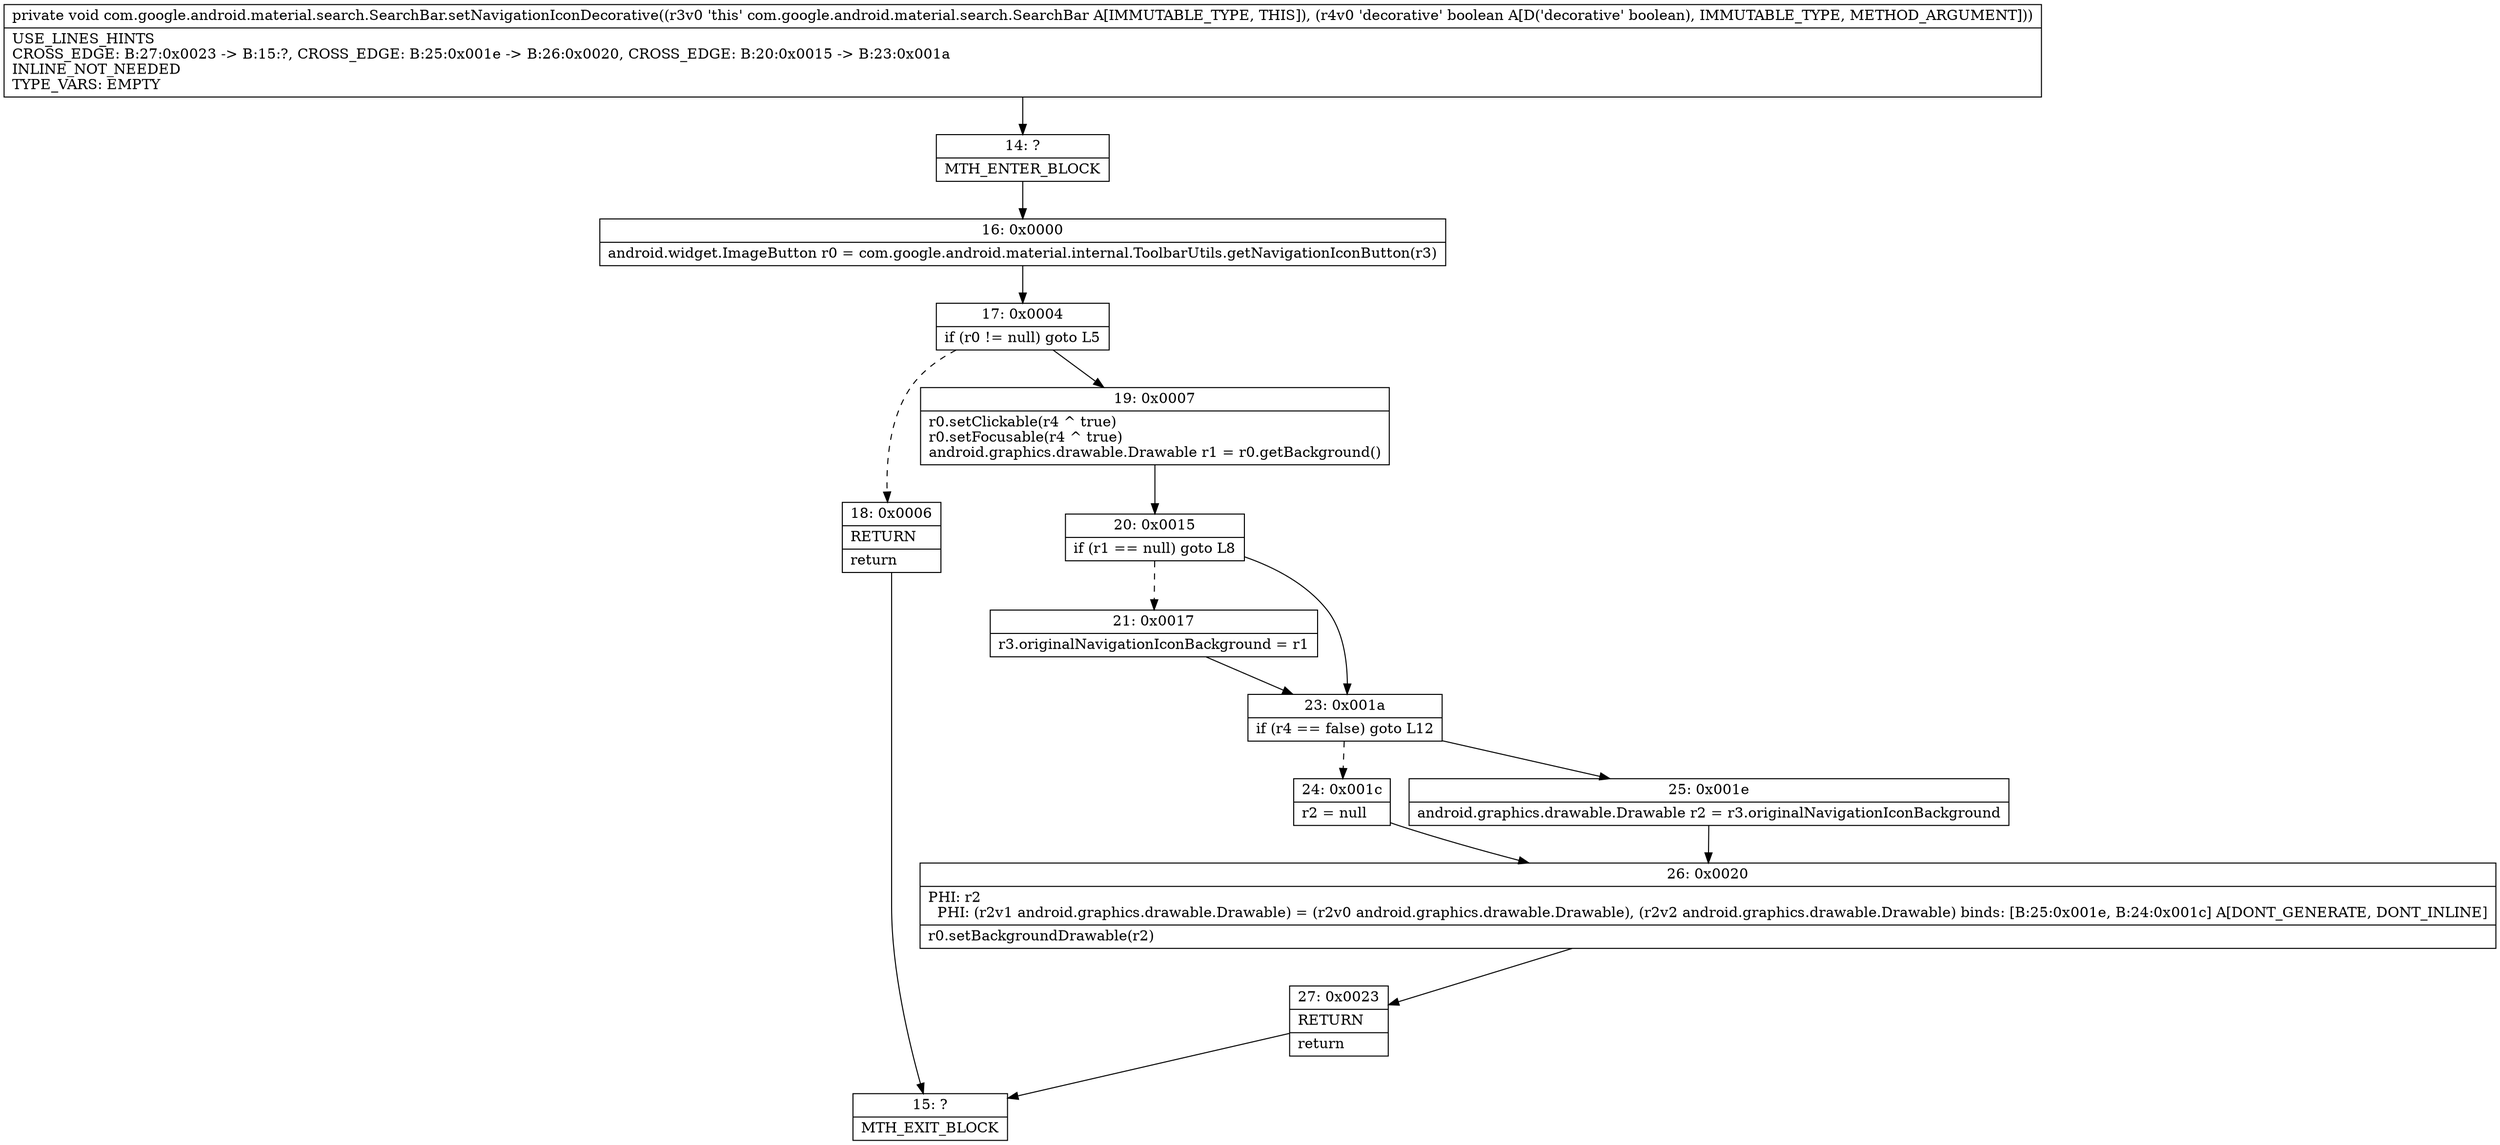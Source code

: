 digraph "CFG forcom.google.android.material.search.SearchBar.setNavigationIconDecorative(Z)V" {
Node_14 [shape=record,label="{14\:\ ?|MTH_ENTER_BLOCK\l}"];
Node_16 [shape=record,label="{16\:\ 0x0000|android.widget.ImageButton r0 = com.google.android.material.internal.ToolbarUtils.getNavigationIconButton(r3)\l}"];
Node_17 [shape=record,label="{17\:\ 0x0004|if (r0 != null) goto L5\l}"];
Node_18 [shape=record,label="{18\:\ 0x0006|RETURN\l|return\l}"];
Node_15 [shape=record,label="{15\:\ ?|MTH_EXIT_BLOCK\l}"];
Node_19 [shape=record,label="{19\:\ 0x0007|r0.setClickable(r4 ^ true)\lr0.setFocusable(r4 ^ true)\landroid.graphics.drawable.Drawable r1 = r0.getBackground()\l}"];
Node_20 [shape=record,label="{20\:\ 0x0015|if (r1 == null) goto L8\l}"];
Node_21 [shape=record,label="{21\:\ 0x0017|r3.originalNavigationIconBackground = r1\l}"];
Node_23 [shape=record,label="{23\:\ 0x001a|if (r4 == false) goto L12\l}"];
Node_24 [shape=record,label="{24\:\ 0x001c|r2 = null\l}"];
Node_26 [shape=record,label="{26\:\ 0x0020|PHI: r2 \l  PHI: (r2v1 android.graphics.drawable.Drawable) = (r2v0 android.graphics.drawable.Drawable), (r2v2 android.graphics.drawable.Drawable) binds: [B:25:0x001e, B:24:0x001c] A[DONT_GENERATE, DONT_INLINE]\l|r0.setBackgroundDrawable(r2)\l}"];
Node_27 [shape=record,label="{27\:\ 0x0023|RETURN\l|return\l}"];
Node_25 [shape=record,label="{25\:\ 0x001e|android.graphics.drawable.Drawable r2 = r3.originalNavigationIconBackground\l}"];
MethodNode[shape=record,label="{private void com.google.android.material.search.SearchBar.setNavigationIconDecorative((r3v0 'this' com.google.android.material.search.SearchBar A[IMMUTABLE_TYPE, THIS]), (r4v0 'decorative' boolean A[D('decorative' boolean), IMMUTABLE_TYPE, METHOD_ARGUMENT]))  | USE_LINES_HINTS\lCROSS_EDGE: B:27:0x0023 \-\> B:15:?, CROSS_EDGE: B:25:0x001e \-\> B:26:0x0020, CROSS_EDGE: B:20:0x0015 \-\> B:23:0x001a\lINLINE_NOT_NEEDED\lTYPE_VARS: EMPTY\l}"];
MethodNode -> Node_14;Node_14 -> Node_16;
Node_16 -> Node_17;
Node_17 -> Node_18[style=dashed];
Node_17 -> Node_19;
Node_18 -> Node_15;
Node_19 -> Node_20;
Node_20 -> Node_21[style=dashed];
Node_20 -> Node_23;
Node_21 -> Node_23;
Node_23 -> Node_24[style=dashed];
Node_23 -> Node_25;
Node_24 -> Node_26;
Node_26 -> Node_27;
Node_27 -> Node_15;
Node_25 -> Node_26;
}

